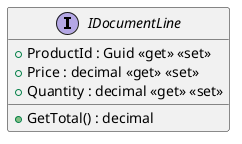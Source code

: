 @startuml
interface IDocumentLine {
    + ProductId : Guid <<get>> <<set>>
    + Price : decimal <<get>> <<set>>
    + Quantity : decimal <<get>> <<set>>
    + GetTotal() : decimal
}
@enduml
